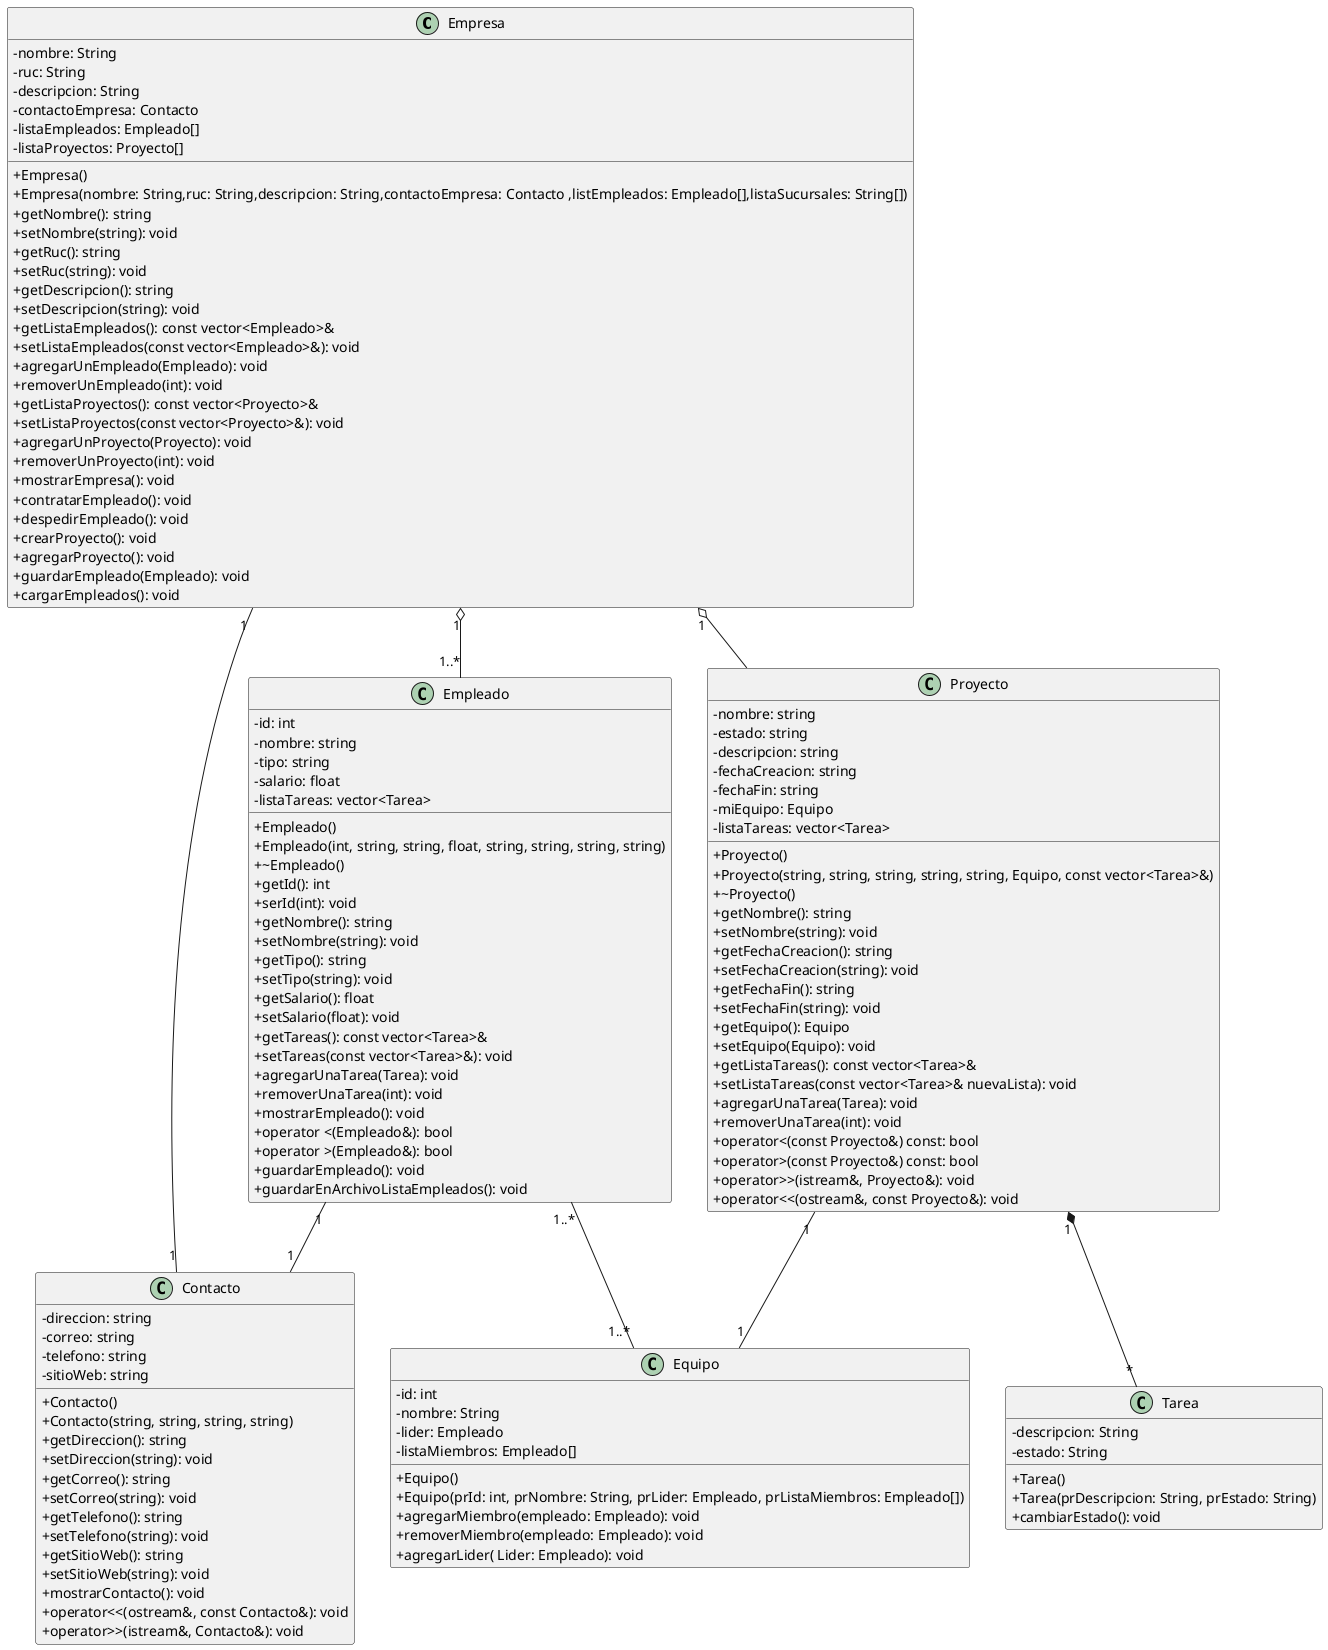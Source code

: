 @startuml
skinparam ClassAttributeIconSize 0
class Empresa {
    -nombre: String
    -ruc: String
    -descripcion: String
    -contactoEmpresa: Contacto
    -listaEmpleados: Empleado[]
    -listaProyectos: Proyecto[]

    +Empresa()
    +Empresa(nombre: String,ruc: String,descripcion: String,contactoEmpresa: Contacto ,listEmpleados: Empleado[],listaSucursales: String[])
    + getNombre(): string
    + setNombre(string): void
    + getRuc(): string
    + setRuc(string): void
    + getDescripcion(): string
    + setDescripcion(string): void
    + getListaEmpleados(): const vector<Empleado>&
    + setListaEmpleados(const vector<Empleado>&): void
    + agregarUnEmpleado(Empleado): void
    + removerUnEmpleado(int): void
    + getListaProyectos(): const vector<Proyecto>&
    + setListaProyectos(const vector<Proyecto>&): void
    + agregarUnProyecto(Proyecto): void
    + removerUnProyecto(int): void
    + mostrarEmpresa(): void
    + contratarEmpleado(): void
    + despedirEmpleado(): void
    + crearProyecto(): void
    + agregarProyecto(): void
    + guardarEmpleado(Empleado): void
    + cargarEmpleados(): void
}

class Empleado {
  - id: int
  - nombre: string
  - tipo: string
  - salario: float
  - listaTareas: vector<Tarea>
  + Empleado()
  + Empleado(int, string, string, float, string, string, string, string)
  + ~Empleado()
  + getId(): int
  + serId(int): void
  + getNombre(): string
  + setNombre(string): void
  + getTipo(): string
  + setTipo(string): void
  + getSalario(): float
  + setSalario(float): void
  + getTareas(): const vector<Tarea>&
  + setTareas(const vector<Tarea>&): void
  + agregarUnaTarea(Tarea): void
  + removerUnaTarea(int): void
  + mostrarEmpleado(): void
  + operator <(Empleado&): bool
  + operator >(Empleado&): bool
  + guardarEmpleado(): void
  + guardarEnArchivoListaEmpleados(): void
}
class Contacto{
  - direccion: string
  - correo: string
  - telefono: string
  - sitioWeb: string
  + Contacto()
  + Contacto(string, string, string, string)
  + getDireccion(): string
  + setDireccion(string): void
  + getCorreo(): string
  + setCorreo(string): void
  + getTelefono(): string
  + setTelefono(string): void
  + getSitioWeb(): string
  + setSitioWeb(string): void
  + mostrarContacto(): void
  + operator<<(ostream&, const Contacto&): void
  + operator>>(istream&, Contacto&): void
}  

class Proyecto {
  - nombre: string
  - estado: string
  - descripcion: string
  - fechaCreacion: string
  - fechaFin: string
  - miEquipo: Equipo
  - listaTareas: vector<Tarea>
  + Proyecto()
  + Proyecto(string, string, string, string, string, Equipo, const vector<Tarea>&)
  + ~Proyecto()
  + getNombre(): string
  + setNombre(string): void
  + getFechaCreacion(): string
  + setFechaCreacion(string): void
  + getFechaFin(): string
  + setFechaFin(string): void
  + getEquipo(): Equipo
  + setEquipo(Equipo): void
  + getListaTareas(): const vector<Tarea>&
  + setListaTareas(const vector<Tarea>& nuevaLista): void
  + agregarUnaTarea(Tarea): void
  + removerUnaTarea(int): void
  + operator<(const Proyecto&) const: bool
  + operator>(const Proyecto&) const: bool
  + operator>>(istream&, Proyecto&): void
  + operator<<(ostream&, const Proyecto&): void
}

class Equipo {
    -id: int
    -nombre: String
    -lider: Empleado
    -listaMiembros: Empleado[]

    +Equipo()
    +Equipo(prId: int, prNombre: String, prLider: Empleado, prListaMiembros: Empleado[])
    +agregarMiembro(empleado: Empleado): void
    +removerMiembro(empleado: Empleado): void
    +agregarLider( Lider: Empleado): void
}
Class Tarea {
    -descripcion: String
    -estado: String
    +Tarea()
    +Tarea(prDescripcion: String, prEstado: String)
    +cambiarEstado(): void
}
Empresa "1"-- "1" Contacto
Empleado "1"--"1" Contacto
Empresa "1" o--"1..*"Empleado 
Empleado "1..*"--"1..*" Equipo
Proyecto "1" --"1" Equipo
Proyecto "1"*--"*" Tarea
Empresa "1" o-- Proyecto
@enduml




